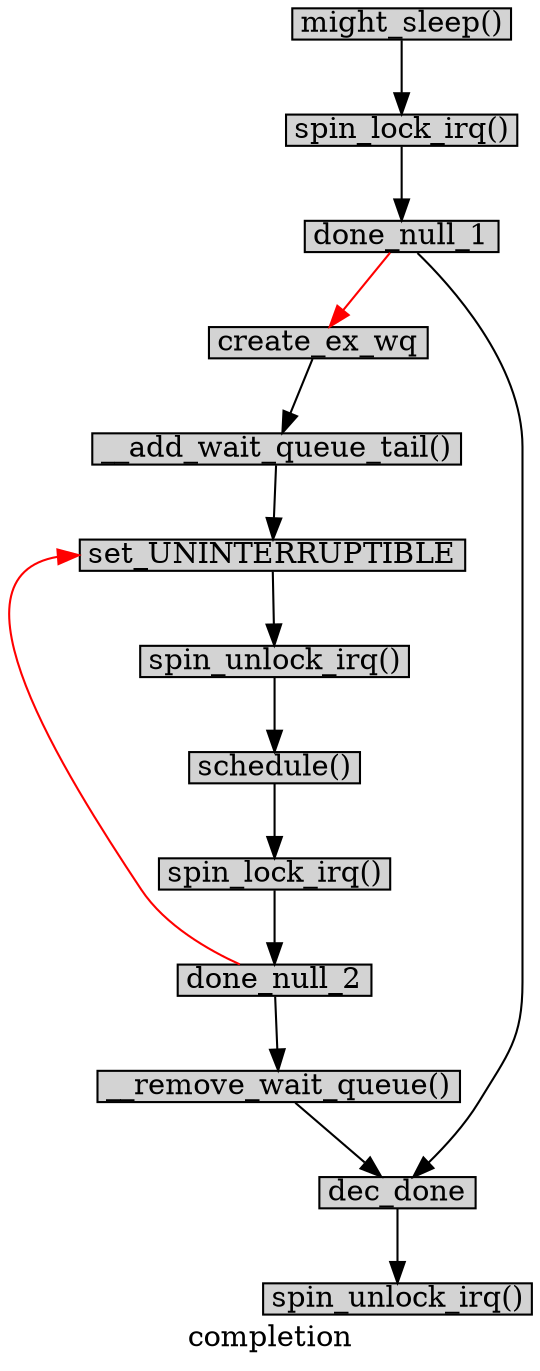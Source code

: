 digraph wait_for_completion{
        label="completion";
        size="10,18";
        ratio=filled;
        
		node[style=filled, shape = box, margin="0.05,0.005",height="0.1",width="0.1"];
		might_sleep[label="might_sleep()"];
		spin_lock_irq_1[label="spin_lock_irq()"];
		done_null_1;
		done_null_2;
		create_ex_wq;
		__add_wait_queue_tail[label="__add_wait_queue_tail()"];
		set_UNINTERRUPTIBLE;
		spin_unlock_irq_1[label="spin_unlock_irq()"];
		schedule[label="schedule()"];
		spin_lock_irq_2[label="spin_lock_irq()"];
		__remove_wait_queue[label="__remove_wait_queue()"];
		dec_done;
		spin_unlock_irq_2[label="spin_unlock_irq()"];
		
		might_sleep -> spin_lock_irq_1;
		spin_lock_irq_1 -> done_null_1;
		done_null_1 -> create_ex_wq[color=red];
		create_ex_wq -> __add_wait_queue_tail;
		__add_wait_queue_tail -> set_UNINTERRUPTIBLE;
		set_UNINTERRUPTIBLE -> spin_unlock_irq_1;
		spin_unlock_irq_1 -> schedule;
		schedule -> spin_lock_irq_2;
		spin_lock_irq_2 -> done_null_2;
		done_null_2 -> set_UNINTERRUPTIBLE:w[color=red];
		done_null_2 -> __remove_wait_queue;
		__remove_wait_queue -> dec_done;
		done_null_1 -> dec_done;
		dec_done -> spin_unlock_irq_2;
}
